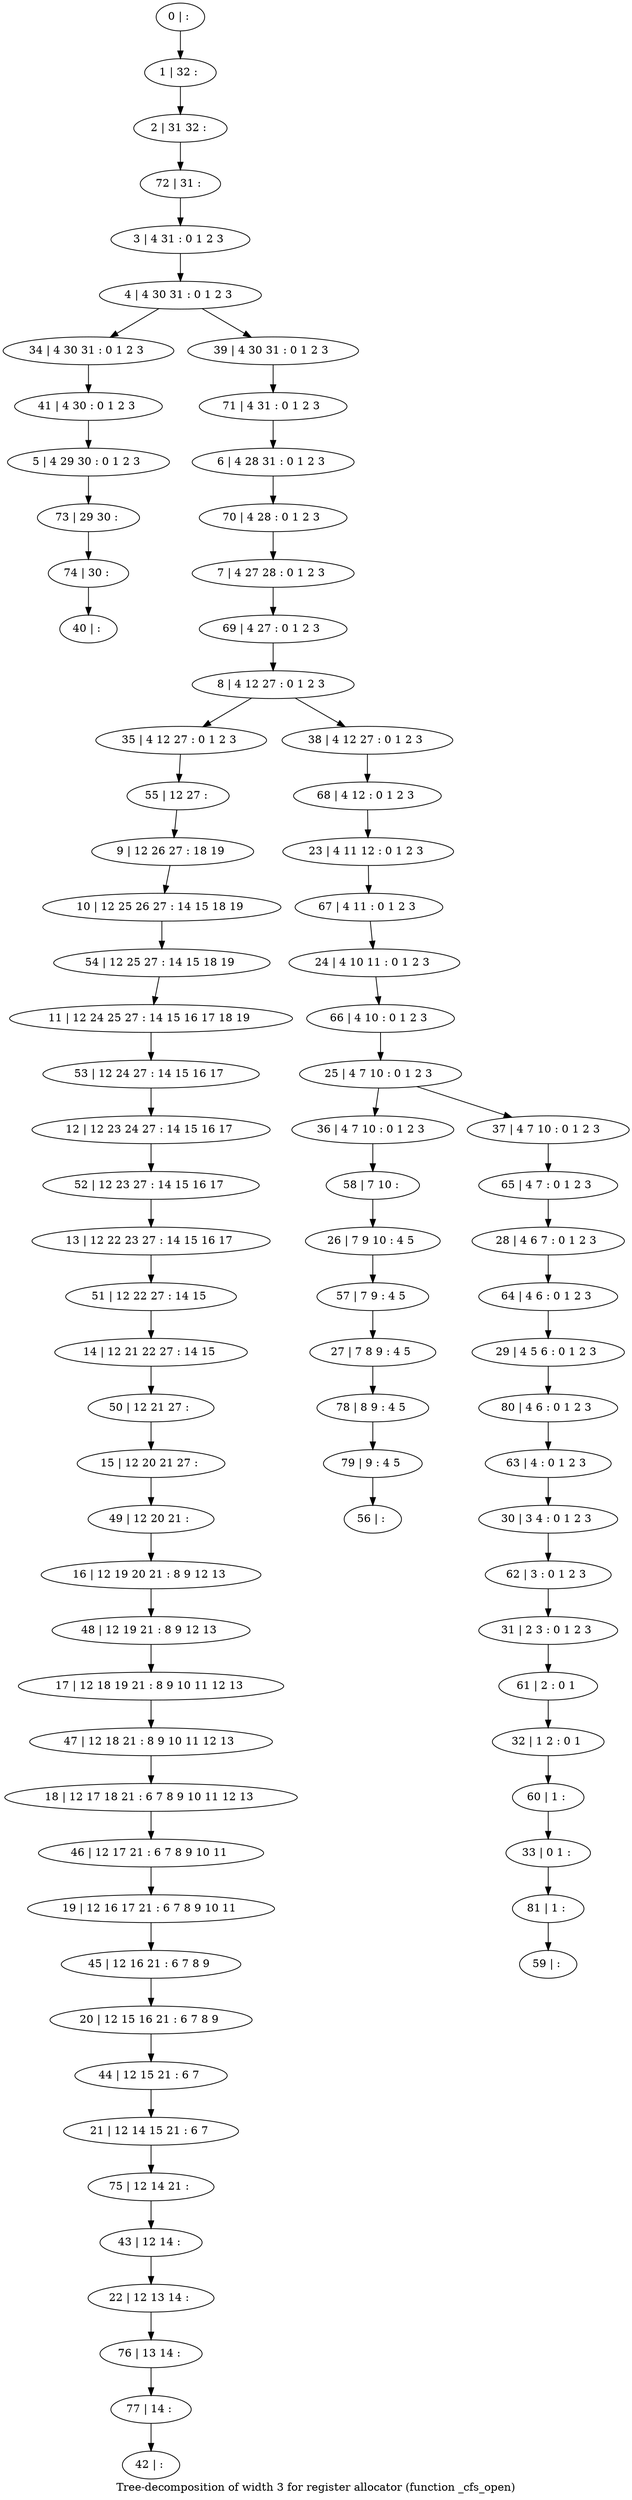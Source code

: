 digraph G {
graph [label="Tree-decomposition of width 3 for register allocator (function _cfs_open)"]
0[label="0 | : "];
1[label="1 | 32 : "];
2[label="2 | 31 32 : "];
3[label="3 | 4 31 : 0 1 2 3 "];
4[label="4 | 4 30 31 : 0 1 2 3 "];
5[label="5 | 4 29 30 : 0 1 2 3 "];
6[label="6 | 4 28 31 : 0 1 2 3 "];
7[label="7 | 4 27 28 : 0 1 2 3 "];
8[label="8 | 4 12 27 : 0 1 2 3 "];
9[label="9 | 12 26 27 : 18 19 "];
10[label="10 | 12 25 26 27 : 14 15 18 19 "];
11[label="11 | 12 24 25 27 : 14 15 16 17 18 19 "];
12[label="12 | 12 23 24 27 : 14 15 16 17 "];
13[label="13 | 12 22 23 27 : 14 15 16 17 "];
14[label="14 | 12 21 22 27 : 14 15 "];
15[label="15 | 12 20 21 27 : "];
16[label="16 | 12 19 20 21 : 8 9 12 13 "];
17[label="17 | 12 18 19 21 : 8 9 10 11 12 13 "];
18[label="18 | 12 17 18 21 : 6 7 8 9 10 11 12 13 "];
19[label="19 | 12 16 17 21 : 6 7 8 9 10 11 "];
20[label="20 | 12 15 16 21 : 6 7 8 9 "];
21[label="21 | 12 14 15 21 : 6 7 "];
22[label="22 | 12 13 14 : "];
23[label="23 | 4 11 12 : 0 1 2 3 "];
24[label="24 | 4 10 11 : 0 1 2 3 "];
25[label="25 | 4 7 10 : 0 1 2 3 "];
26[label="26 | 7 9 10 : 4 5 "];
27[label="27 | 7 8 9 : 4 5 "];
28[label="28 | 4 6 7 : 0 1 2 3 "];
29[label="29 | 4 5 6 : 0 1 2 3 "];
30[label="30 | 3 4 : 0 1 2 3 "];
31[label="31 | 2 3 : 0 1 2 3 "];
32[label="32 | 1 2 : 0 1 "];
33[label="33 | 0 1 : "];
34[label="34 | 4 30 31 : 0 1 2 3 "];
35[label="35 | 4 12 27 : 0 1 2 3 "];
36[label="36 | 4 7 10 : 0 1 2 3 "];
37[label="37 | 4 7 10 : 0 1 2 3 "];
38[label="38 | 4 12 27 : 0 1 2 3 "];
39[label="39 | 4 30 31 : 0 1 2 3 "];
40[label="40 | : "];
41[label="41 | 4 30 : 0 1 2 3 "];
42[label="42 | : "];
43[label="43 | 12 14 : "];
44[label="44 | 12 15 21 : 6 7 "];
45[label="45 | 12 16 21 : 6 7 8 9 "];
46[label="46 | 12 17 21 : 6 7 8 9 10 11 "];
47[label="47 | 12 18 21 : 8 9 10 11 12 13 "];
48[label="48 | 12 19 21 : 8 9 12 13 "];
49[label="49 | 12 20 21 : "];
50[label="50 | 12 21 27 : "];
51[label="51 | 12 22 27 : 14 15 "];
52[label="52 | 12 23 27 : 14 15 16 17 "];
53[label="53 | 12 24 27 : 14 15 16 17 "];
54[label="54 | 12 25 27 : 14 15 18 19 "];
55[label="55 | 12 27 : "];
56[label="56 | : "];
57[label="57 | 7 9 : 4 5 "];
58[label="58 | 7 10 : "];
59[label="59 | : "];
60[label="60 | 1 : "];
61[label="61 | 2 : 0 1 "];
62[label="62 | 3 : 0 1 2 3 "];
63[label="63 | 4 : 0 1 2 3 "];
64[label="64 | 4 6 : 0 1 2 3 "];
65[label="65 | 4 7 : 0 1 2 3 "];
66[label="66 | 4 10 : 0 1 2 3 "];
67[label="67 | 4 11 : 0 1 2 3 "];
68[label="68 | 4 12 : 0 1 2 3 "];
69[label="69 | 4 27 : 0 1 2 3 "];
70[label="70 | 4 28 : 0 1 2 3 "];
71[label="71 | 4 31 : 0 1 2 3 "];
72[label="72 | 31 : "];
73[label="73 | 29 30 : "];
74[label="74 | 30 : "];
75[label="75 | 12 14 21 : "];
76[label="76 | 13 14 : "];
77[label="77 | 14 : "];
78[label="78 | 8 9 : 4 5 "];
79[label="79 | 9 : 4 5 "];
80[label="80 | 4 6 : 0 1 2 3 "];
81[label="81 | 1 : "];
0->1 ;
1->2 ;
3->4 ;
9->10 ;
4->34 ;
8->35 ;
25->36 ;
25->37 ;
8->38 ;
4->39 ;
41->5 ;
34->41 ;
43->22 ;
44->21 ;
20->44 ;
45->20 ;
19->45 ;
46->19 ;
18->46 ;
47->18 ;
17->47 ;
48->17 ;
16->48 ;
49->16 ;
15->49 ;
50->15 ;
14->50 ;
51->14 ;
13->51 ;
52->13 ;
12->52 ;
53->12 ;
11->53 ;
54->11 ;
10->54 ;
55->9 ;
35->55 ;
57->27 ;
26->57 ;
58->26 ;
36->58 ;
60->33 ;
32->60 ;
61->32 ;
31->61 ;
62->31 ;
30->62 ;
63->30 ;
64->29 ;
28->64 ;
65->28 ;
37->65 ;
66->25 ;
24->66 ;
67->24 ;
23->67 ;
68->23 ;
38->68 ;
69->8 ;
7->69 ;
70->7 ;
6->70 ;
71->6 ;
39->71 ;
72->3 ;
2->72 ;
5->73 ;
74->40 ;
73->74 ;
75->43 ;
21->75 ;
22->76 ;
77->42 ;
76->77 ;
27->78 ;
79->56 ;
78->79 ;
80->63 ;
29->80 ;
81->59 ;
33->81 ;
}
